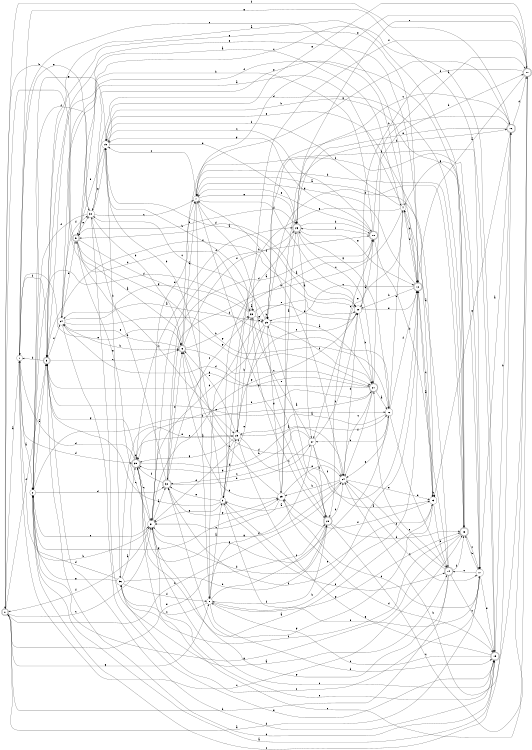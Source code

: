 digraph n30_5 {
__start0 [label="" shape="none"];

rankdir=LR;
size="8,5";

s0 [style="rounded,filled", color="black", fillcolor="white" shape="doublecircle", label="0"];
s1 [style="filled", color="black", fillcolor="white" shape="circle", label="1"];
s2 [style="filled", color="black", fillcolor="white" shape="circle", label="2"];
s3 [style="rounded,filled", color="black", fillcolor="white" shape="doublecircle", label="3"];
s4 [style="filled", color="black", fillcolor="white" shape="circle", label="4"];
s5 [style="rounded,filled", color="black", fillcolor="white" shape="doublecircle", label="5"];
s6 [style="rounded,filled", color="black", fillcolor="white" shape="doublecircle", label="6"];
s7 [style="filled", color="black", fillcolor="white" shape="circle", label="7"];
s8 [style="filled", color="black", fillcolor="white" shape="circle", label="8"];
s9 [style="filled", color="black", fillcolor="white" shape="circle", label="9"];
s10 [style="rounded,filled", color="black", fillcolor="white" shape="doublecircle", label="10"];
s11 [style="rounded,filled", color="black", fillcolor="white" shape="doublecircle", label="11"];
s12 [style="rounded,filled", color="black", fillcolor="white" shape="doublecircle", label="12"];
s13 [style="filled", color="black", fillcolor="white" shape="circle", label="13"];
s14 [style="rounded,filled", color="black", fillcolor="white" shape="doublecircle", label="14"];
s15 [style="rounded,filled", color="black", fillcolor="white" shape="doublecircle", label="15"];
s16 [style="rounded,filled", color="black", fillcolor="white" shape="doublecircle", label="16"];
s17 [style="filled", color="black", fillcolor="white" shape="circle", label="17"];
s18 [style="rounded,filled", color="black", fillcolor="white" shape="doublecircle", label="18"];
s19 [style="filled", color="black", fillcolor="white" shape="circle", label="19"];
s20 [style="filled", color="black", fillcolor="white" shape="circle", label="20"];
s21 [style="rounded,filled", color="black", fillcolor="white" shape="doublecircle", label="21"];
s22 [style="filled", color="black", fillcolor="white" shape="circle", label="22"];
s23 [style="filled", color="black", fillcolor="white" shape="circle", label="23"];
s24 [style="filled", color="black", fillcolor="white" shape="circle", label="24"];
s25 [style="filled", color="black", fillcolor="white" shape="circle", label="25"];
s26 [style="rounded,filled", color="black", fillcolor="white" shape="doublecircle", label="26"];
s27 [style="filled", color="black", fillcolor="white" shape="circle", label="27"];
s28 [style="rounded,filled", color="black", fillcolor="white" shape="doublecircle", label="28"];
s29 [style="filled", color="black", fillcolor="white" shape="circle", label="29"];
s30 [style="filled", color="black", fillcolor="white" shape="circle", label="30"];
s31 [style="filled", color="black", fillcolor="white" shape="circle", label="31"];
s32 [style="rounded,filled", color="black", fillcolor="white" shape="doublecircle", label="32"];
s33 [style="filled", color="black", fillcolor="white" shape="circle", label="33"];
s34 [style="filled", color="black", fillcolor="white" shape="circle", label="34"];
s35 [style="rounded,filled", color="black", fillcolor="white" shape="doublecircle", label="35"];
s36 [style="filled", color="black", fillcolor="white" shape="circle", label="36"];
s0 -> s1 [label="a"];
s0 -> s24 [label="b"];
s0 -> s31 [label="c"];
s0 -> s33 [label="d"];
s0 -> s28 [label="e"];
s0 -> s3 [label="f"];
s0 -> s8 [label="g"];
s1 -> s2 [label="a"];
s1 -> s31 [label="b"];
s1 -> s18 [label="c"];
s1 -> s35 [label="d"];
s1 -> s6 [label="e"];
s1 -> s3 [label="f"];
s1 -> s17 [label="g"];
s2 -> s3 [label="a"];
s2 -> s21 [label="b"];
s2 -> s16 [label="c"];
s2 -> s32 [label="d"];
s2 -> s31 [label="e"];
s2 -> s30 [label="f"];
s2 -> s25 [label="g"];
s3 -> s4 [label="a"];
s3 -> s1 [label="b"];
s3 -> s6 [label="c"];
s3 -> s15 [label="d"];
s3 -> s22 [label="e"];
s3 -> s34 [label="f"];
s3 -> s12 [label="g"];
s4 -> s5 [label="a"];
s4 -> s32 [label="b"];
s4 -> s1 [label="c"];
s4 -> s12 [label="d"];
s4 -> s27 [label="e"];
s4 -> s19 [label="f"];
s4 -> s23 [label="g"];
s5 -> s6 [label="a"];
s5 -> s0 [label="b"];
s5 -> s23 [label="c"];
s5 -> s22 [label="d"];
s5 -> s30 [label="e"];
s5 -> s12 [label="f"];
s5 -> s21 [label="g"];
s6 -> s7 [label="a"];
s6 -> s33 [label="b"];
s6 -> s21 [label="c"];
s6 -> s24 [label="d"];
s6 -> s34 [label="e"];
s6 -> s26 [label="f"];
s6 -> s16 [label="g"];
s7 -> s8 [label="a"];
s7 -> s18 [label="b"];
s7 -> s19 [label="c"];
s7 -> s20 [label="d"];
s7 -> s26 [label="e"];
s7 -> s17 [label="f"];
s7 -> s28 [label="g"];
s8 -> s9 [label="a"];
s8 -> s12 [label="b"];
s8 -> s36 [label="c"];
s8 -> s15 [label="d"];
s8 -> s20 [label="e"];
s8 -> s22 [label="f"];
s8 -> s18 [label="g"];
s9 -> s10 [label="a"];
s9 -> s19 [label="b"];
s9 -> s3 [label="c"];
s9 -> s23 [label="d"];
s9 -> s32 [label="e"];
s9 -> s14 [label="f"];
s9 -> s31 [label="g"];
s10 -> s11 [label="a"];
s10 -> s34 [label="b"];
s10 -> s28 [label="c"];
s10 -> s14 [label="d"];
s10 -> s7 [label="e"];
s10 -> s26 [label="f"];
s10 -> s19 [label="g"];
s11 -> s12 [label="a"];
s11 -> s24 [label="b"];
s11 -> s35 [label="c"];
s11 -> s20 [label="d"];
s11 -> s7 [label="e"];
s11 -> s33 [label="f"];
s11 -> s19 [label="g"];
s12 -> s13 [label="a"];
s12 -> s20 [label="b"];
s12 -> s29 [label="c"];
s12 -> s4 [label="d"];
s12 -> s3 [label="e"];
s12 -> s32 [label="f"];
s12 -> s7 [label="g"];
s13 -> s7 [label="a"];
s13 -> s13 [label="b"];
s13 -> s12 [label="c"];
s13 -> s14 [label="d"];
s13 -> s9 [label="e"];
s13 -> s25 [label="f"];
s13 -> s32 [label="g"];
s14 -> s4 [label="a"];
s14 -> s0 [label="b"];
s14 -> s15 [label="c"];
s14 -> s24 [label="d"];
s14 -> s21 [label="e"];
s14 -> s18 [label="f"];
s14 -> s31 [label="g"];
s15 -> s2 [label="a"];
s15 -> s16 [label="b"];
s15 -> s8 [label="c"];
s15 -> s3 [label="d"];
s15 -> s31 [label="e"];
s15 -> s29 [label="f"];
s15 -> s23 [label="g"];
s16 -> s17 [label="a"];
s16 -> s29 [label="b"];
s16 -> s26 [label="c"];
s16 -> s11 [label="d"];
s16 -> s26 [label="e"];
s16 -> s0 [label="f"];
s16 -> s13 [label="g"];
s17 -> s0 [label="a"];
s17 -> s18 [label="b"];
s17 -> s14 [label="c"];
s17 -> s25 [label="d"];
s17 -> s15 [label="e"];
s17 -> s9 [label="f"];
s17 -> s4 [label="g"];
s18 -> s3 [label="a"];
s18 -> s19 [label="b"];
s18 -> s17 [label="c"];
s18 -> s29 [label="d"];
s18 -> s30 [label="e"];
s18 -> s36 [label="f"];
s18 -> s2 [label="g"];
s19 -> s20 [label="a"];
s19 -> s36 [label="b"];
s19 -> s10 [label="c"];
s19 -> s26 [label="d"];
s19 -> s13 [label="e"];
s19 -> s5 [label="f"];
s19 -> s2 [label="g"];
s20 -> s10 [label="a"];
s20 -> s21 [label="b"];
s20 -> s23 [label="c"];
s20 -> s5 [label="d"];
s20 -> s12 [label="e"];
s20 -> s3 [label="f"];
s20 -> s31 [label="g"];
s21 -> s22 [label="a"];
s21 -> s11 [label="b"];
s21 -> s24 [label="c"];
s21 -> s34 [label="d"];
s21 -> s35 [label="e"];
s21 -> s24 [label="f"];
s21 -> s3 [label="g"];
s22 -> s23 [label="a"];
s22 -> s4 [label="b"];
s22 -> s27 [label="c"];
s22 -> s14 [label="d"];
s22 -> s24 [label="e"];
s22 -> s12 [label="f"];
s22 -> s26 [label="g"];
s23 -> s24 [label="a"];
s23 -> s33 [label="b"];
s23 -> s35 [label="c"];
s23 -> s31 [label="d"];
s23 -> s6 [label="e"];
s23 -> s12 [label="f"];
s23 -> s35 [label="g"];
s24 -> s9 [label="a"];
s24 -> s25 [label="b"];
s24 -> s17 [label="c"];
s24 -> s20 [label="d"];
s24 -> s13 [label="e"];
s24 -> s7 [label="f"];
s24 -> s31 [label="g"];
s25 -> s26 [label="a"];
s25 -> s6 [label="b"];
s25 -> s31 [label="c"];
s25 -> s15 [label="d"];
s25 -> s24 [label="e"];
s25 -> s16 [label="f"];
s25 -> s6 [label="g"];
s26 -> s27 [label="a"];
s26 -> s10 [label="b"];
s26 -> s21 [label="c"];
s26 -> s9 [label="d"];
s26 -> s11 [label="e"];
s26 -> s5 [label="f"];
s26 -> s12 [label="g"];
s27 -> s13 [label="a"];
s27 -> s28 [label="b"];
s27 -> s32 [label="c"];
s27 -> s8 [label="d"];
s27 -> s33 [label="e"];
s27 -> s20 [label="f"];
s27 -> s35 [label="g"];
s28 -> s29 [label="a"];
s28 -> s24 [label="b"];
s28 -> s11 [label="c"];
s28 -> s18 [label="d"];
s28 -> s7 [label="e"];
s28 -> s8 [label="f"];
s28 -> s35 [label="g"];
s29 -> s21 [label="a"];
s29 -> s29 [label="b"];
s29 -> s30 [label="c"];
s29 -> s31 [label="d"];
s29 -> s9 [label="e"];
s29 -> s21 [label="f"];
s29 -> s25 [label="g"];
s30 -> s14 [label="a"];
s30 -> s6 [label="b"];
s30 -> s7 [label="c"];
s30 -> s18 [label="d"];
s30 -> s1 [label="e"];
s30 -> s2 [label="f"];
s30 -> s19 [label="g"];
s31 -> s32 [label="a"];
s31 -> s10 [label="b"];
s31 -> s15 [label="c"];
s31 -> s28 [label="d"];
s31 -> s7 [label="e"];
s31 -> s0 [label="f"];
s31 -> s5 [label="g"];
s32 -> s10 [label="a"];
s32 -> s30 [label="b"];
s32 -> s33 [label="c"];
s32 -> s27 [label="d"];
s32 -> s6 [label="e"];
s32 -> s35 [label="f"];
s32 -> s25 [label="g"];
s33 -> s33 [label="a"];
s33 -> s19 [label="b"];
s33 -> s28 [label="c"];
s33 -> s2 [label="d"];
s33 -> s29 [label="e"];
s33 -> s20 [label="f"];
s33 -> s34 [label="g"];
s34 -> s29 [label="a"];
s34 -> s6 [label="b"];
s34 -> s15 [label="c"];
s34 -> s5 [label="d"];
s34 -> s15 [label="e"];
s34 -> s30 [label="f"];
s34 -> s22 [label="g"];
s35 -> s13 [label="a"];
s35 -> s22 [label="b"];
s35 -> s31 [label="c"];
s35 -> s1 [label="d"];
s35 -> s35 [label="e"];
s35 -> s26 [label="f"];
s35 -> s3 [label="g"];
s36 -> s35 [label="a"];
s36 -> s28 [label="b"];
s36 -> s17 [label="c"];
s36 -> s2 [label="d"];
s36 -> s23 [label="e"];
s36 -> s8 [label="f"];
s36 -> s2 [label="g"];

}